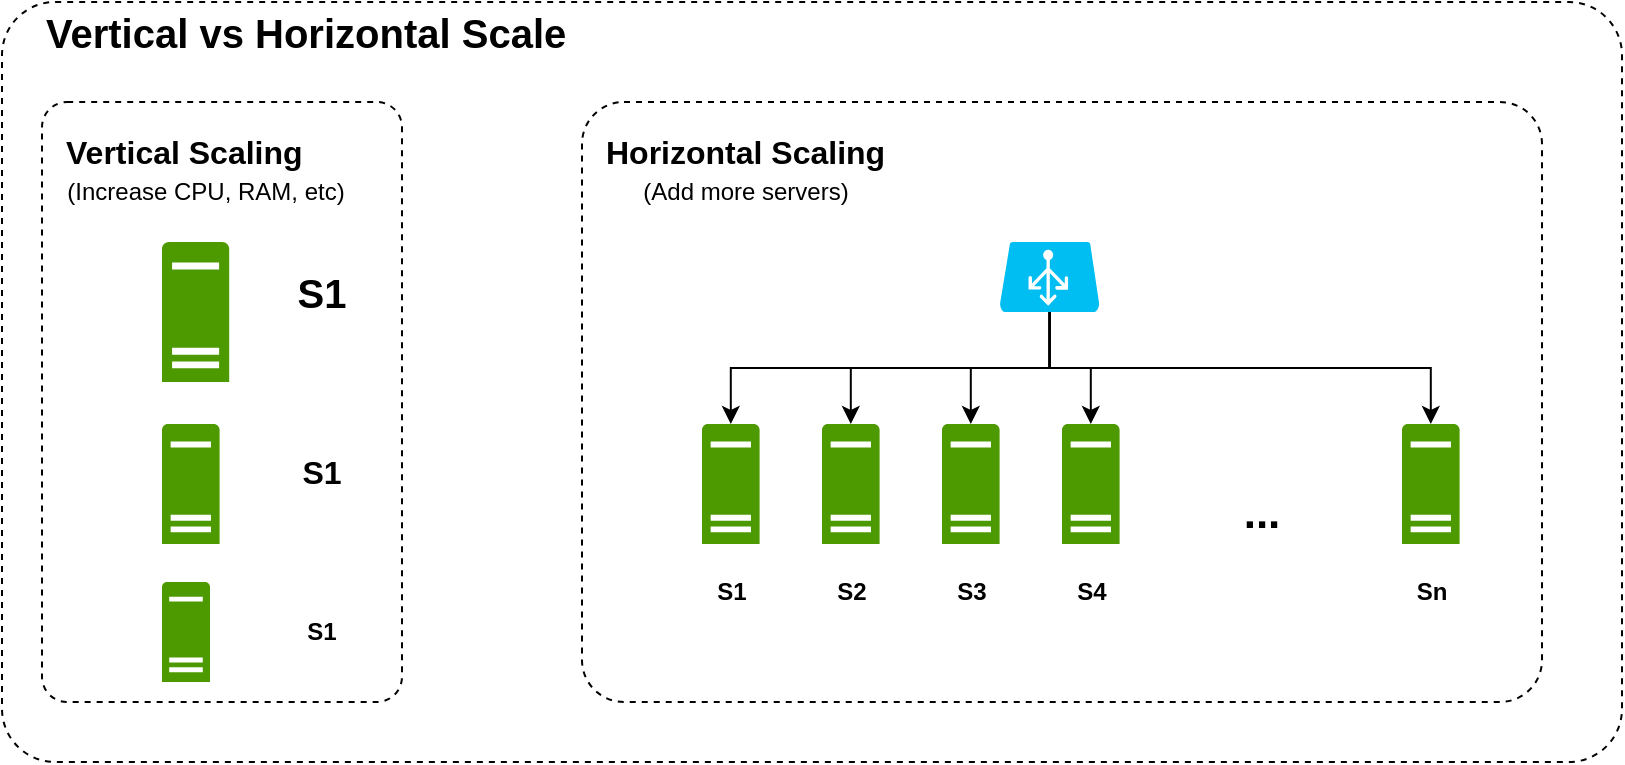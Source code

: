 <mxfile version="27.0.9" pages="2">
  <diagram name="Types" id="Jp-jZqLyKycIVKod_ED3">
    <mxGraphModel dx="786" dy="482" grid="1" gridSize="10" guides="1" tooltips="1" connect="1" arrows="1" fold="1" page="1" pageScale="1" pageWidth="827" pageHeight="1169" math="0" shadow="0">
      <root>
        <mxCell id="0" />
        <mxCell id="1" parent="0" />
        <mxCell id="NEGhBFhPxLPZY3lg1s2_-2" value="" style="rounded=1;whiteSpace=wrap;html=1;dashed=1;fillColor=none;arcSize=7;" vertex="1" parent="1">
          <mxGeometry x="10" y="10" width="810" height="380" as="geometry" />
        </mxCell>
        <mxCell id="NEGhBFhPxLPZY3lg1s2_-5" value="" style="rounded=1;whiteSpace=wrap;html=1;dashed=1;fillColor=none;arcSize=7;" vertex="1" parent="1">
          <mxGeometry x="30" y="60" width="180" height="300" as="geometry" />
        </mxCell>
        <mxCell id="NEGhBFhPxLPZY3lg1s2_-1" value="" style="sketch=0;aspect=fixed;pointerEvents=1;shadow=0;dashed=0;html=1;strokeColor=none;labelPosition=center;verticalLabelPosition=bottom;verticalAlign=top;align=center;fillColor=#4D9900;shape=mxgraph.mscae.enterprise.server_generic" vertex="1" parent="1">
          <mxGeometry x="90" y="130" width="33.6" height="70" as="geometry" />
        </mxCell>
        <mxCell id="NEGhBFhPxLPZY3lg1s2_-4" value="Vertical vs Horizontal Scale" style="text;html=1;align=left;verticalAlign=middle;whiteSpace=wrap;rounded=0;fontStyle=1;fontSize=20;" vertex="1" parent="1">
          <mxGeometry x="30" y="10" width="430" height="30" as="geometry" />
        </mxCell>
        <mxCell id="NEGhBFhPxLPZY3lg1s2_-6" value="Vertical Scaling" style="text;html=1;align=left;verticalAlign=middle;whiteSpace=wrap;rounded=0;fontStyle=1;fontSize=16;" vertex="1" parent="1">
          <mxGeometry x="40" y="70" width="160" height="30" as="geometry" />
        </mxCell>
        <mxCell id="NEGhBFhPxLPZY3lg1s2_-7" value="(Increase CPU, RAM, etc)" style="text;html=1;align=center;verticalAlign=middle;whiteSpace=wrap;rounded=0;" vertex="1" parent="1">
          <mxGeometry x="37" y="90" width="150" height="30" as="geometry" />
        </mxCell>
        <mxCell id="NEGhBFhPxLPZY3lg1s2_-8" value="" style="sketch=0;aspect=fixed;pointerEvents=1;shadow=0;dashed=0;html=1;strokeColor=none;labelPosition=center;verticalLabelPosition=bottom;verticalAlign=top;align=center;fillColor=#4D9900;shape=mxgraph.mscae.enterprise.server_generic" vertex="1" parent="1">
          <mxGeometry x="90" y="221" width="28.8" height="60" as="geometry" />
        </mxCell>
        <mxCell id="NEGhBFhPxLPZY3lg1s2_-9" value="" style="sketch=0;aspect=fixed;pointerEvents=1;shadow=0;dashed=0;html=1;strokeColor=none;labelPosition=center;verticalLabelPosition=bottom;verticalAlign=top;align=center;fillColor=#4D9900;shape=mxgraph.mscae.enterprise.server_generic" vertex="1" parent="1">
          <mxGeometry x="90" y="300" width="24" height="50" as="geometry" />
        </mxCell>
        <mxCell id="NEGhBFhPxLPZY3lg1s2_-10" value="" style="rounded=1;whiteSpace=wrap;html=1;dashed=1;fillColor=none;arcSize=7;" vertex="1" parent="1">
          <mxGeometry x="300" y="60" width="480" height="300" as="geometry" />
        </mxCell>
        <mxCell id="NEGhBFhPxLPZY3lg1s2_-12" value="Horizontal Scaling" style="text;html=1;align=left;verticalAlign=middle;whiteSpace=wrap;rounded=0;fontStyle=1;fontSize=16;" vertex="1" parent="1">
          <mxGeometry x="310" y="70" width="160" height="30" as="geometry" />
        </mxCell>
        <mxCell id="NEGhBFhPxLPZY3lg1s2_-13" value="(Add more servers)" style="text;html=1;align=center;verticalAlign=middle;whiteSpace=wrap;rounded=0;" vertex="1" parent="1">
          <mxGeometry x="307" y="90" width="150" height="30" as="geometry" />
        </mxCell>
        <mxCell id="NEGhBFhPxLPZY3lg1s2_-14" value="" style="sketch=0;aspect=fixed;pointerEvents=1;shadow=0;dashed=0;html=1;strokeColor=none;labelPosition=center;verticalLabelPosition=bottom;verticalAlign=top;align=center;fillColor=#4D9900;shape=mxgraph.mscae.enterprise.server_generic" vertex="1" parent="1">
          <mxGeometry x="360" y="221" width="28.8" height="60" as="geometry" />
        </mxCell>
        <mxCell id="NEGhBFhPxLPZY3lg1s2_-16" value="" style="sketch=0;aspect=fixed;pointerEvents=1;shadow=0;dashed=0;html=1;strokeColor=none;labelPosition=center;verticalLabelPosition=bottom;verticalAlign=top;align=center;fillColor=#4D9900;shape=mxgraph.mscae.enterprise.server_generic" vertex="1" parent="1">
          <mxGeometry x="420" y="221" width="28.8" height="60" as="geometry" />
        </mxCell>
        <mxCell id="NEGhBFhPxLPZY3lg1s2_-17" value="" style="sketch=0;aspect=fixed;pointerEvents=1;shadow=0;dashed=0;html=1;strokeColor=none;labelPosition=center;verticalLabelPosition=bottom;verticalAlign=top;align=center;fillColor=#4D9900;shape=mxgraph.mscae.enterprise.server_generic" vertex="1" parent="1">
          <mxGeometry x="480" y="221" width="28.8" height="60" as="geometry" />
        </mxCell>
        <mxCell id="NEGhBFhPxLPZY3lg1s2_-18" value="" style="sketch=0;aspect=fixed;pointerEvents=1;shadow=0;dashed=0;html=1;strokeColor=none;labelPosition=center;verticalLabelPosition=bottom;verticalAlign=top;align=center;fillColor=#4D9900;shape=mxgraph.mscae.enterprise.server_generic" vertex="1" parent="1">
          <mxGeometry x="540" y="221" width="28.8" height="60" as="geometry" />
        </mxCell>
        <mxCell id="NEGhBFhPxLPZY3lg1s2_-19" value="" style="sketch=0;aspect=fixed;pointerEvents=1;shadow=0;dashed=0;html=1;strokeColor=none;labelPosition=center;verticalLabelPosition=bottom;verticalAlign=top;align=center;fillColor=#4D9900;shape=mxgraph.mscae.enterprise.server_generic" vertex="1" parent="1">
          <mxGeometry x="710" y="221" width="28.8" height="60" as="geometry" />
        </mxCell>
        <mxCell id="NEGhBFhPxLPZY3lg1s2_-20" value="..." style="text;html=1;align=center;verticalAlign=middle;whiteSpace=wrap;rounded=0;fontStyle=1;fontSize=22;" vertex="1" parent="1">
          <mxGeometry x="610" y="251" width="60" height="30" as="geometry" />
        </mxCell>
        <mxCell id="NEGhBFhPxLPZY3lg1s2_-21" value="" style="verticalLabelPosition=bottom;html=1;verticalAlign=top;align=center;strokeColor=none;fillColor=#00BEF2;shape=mxgraph.azure.azure_load_balancer;" vertex="1" parent="1">
          <mxGeometry x="508.8" y="130" width="50" height="35" as="geometry" />
        </mxCell>
        <mxCell id="NEGhBFhPxLPZY3lg1s2_-22" style="edgeStyle=orthogonalEdgeStyle;rounded=0;orthogonalLoop=1;jettySize=auto;html=1;entryX=0.5;entryY=0;entryDx=0;entryDy=0;entryPerimeter=0;" edge="1" parent="1" source="NEGhBFhPxLPZY3lg1s2_-21" target="NEGhBFhPxLPZY3lg1s2_-14">
          <mxGeometry relative="1" as="geometry">
            <Array as="points">
              <mxPoint x="534" y="193" />
              <mxPoint x="374" y="193" />
            </Array>
          </mxGeometry>
        </mxCell>
        <mxCell id="NEGhBFhPxLPZY3lg1s2_-23" style="edgeStyle=orthogonalEdgeStyle;rounded=0;orthogonalLoop=1;jettySize=auto;html=1;entryX=0.5;entryY=0;entryDx=0;entryDy=0;entryPerimeter=0;" edge="1" parent="1" source="NEGhBFhPxLPZY3lg1s2_-21" target="NEGhBFhPxLPZY3lg1s2_-16">
          <mxGeometry relative="1" as="geometry">
            <Array as="points">
              <mxPoint x="534" y="193" />
              <mxPoint x="434" y="193" />
            </Array>
          </mxGeometry>
        </mxCell>
        <mxCell id="NEGhBFhPxLPZY3lg1s2_-24" style="edgeStyle=orthogonalEdgeStyle;rounded=0;orthogonalLoop=1;jettySize=auto;html=1;entryX=0.5;entryY=0;entryDx=0;entryDy=0;entryPerimeter=0;" edge="1" parent="1" source="NEGhBFhPxLPZY3lg1s2_-21" target="NEGhBFhPxLPZY3lg1s2_-17">
          <mxGeometry relative="1" as="geometry" />
        </mxCell>
        <mxCell id="NEGhBFhPxLPZY3lg1s2_-25" style="edgeStyle=orthogonalEdgeStyle;rounded=0;orthogonalLoop=1;jettySize=auto;html=1;entryX=0.5;entryY=0;entryDx=0;entryDy=0;entryPerimeter=0;" edge="1" parent="1" source="NEGhBFhPxLPZY3lg1s2_-21" target="NEGhBFhPxLPZY3lg1s2_-18">
          <mxGeometry relative="1" as="geometry" />
        </mxCell>
        <mxCell id="NEGhBFhPxLPZY3lg1s2_-26" style="edgeStyle=orthogonalEdgeStyle;rounded=0;orthogonalLoop=1;jettySize=auto;html=1;entryX=0.5;entryY=0;entryDx=0;entryDy=0;entryPerimeter=0;" edge="1" parent="1" source="NEGhBFhPxLPZY3lg1s2_-21" target="NEGhBFhPxLPZY3lg1s2_-19">
          <mxGeometry relative="1" as="geometry">
            <Array as="points">
              <mxPoint x="534" y="193" />
              <mxPoint x="724" y="193" />
            </Array>
          </mxGeometry>
        </mxCell>
        <mxCell id="NEGhBFhPxLPZY3lg1s2_-27" value="S1" style="text;html=1;align=center;verticalAlign=middle;whiteSpace=wrap;rounded=0;fontStyle=1" vertex="1" parent="1">
          <mxGeometry x="140" y="310" width="60" height="30" as="geometry" />
        </mxCell>
        <mxCell id="NEGhBFhPxLPZY3lg1s2_-28" value="S1" style="text;html=1;align=center;verticalAlign=middle;whiteSpace=wrap;rounded=0;fontSize=16;fontStyle=1" vertex="1" parent="1">
          <mxGeometry x="140" y="230" width="60" height="30" as="geometry" />
        </mxCell>
        <mxCell id="NEGhBFhPxLPZY3lg1s2_-29" value="S1" style="text;html=1;align=center;verticalAlign=middle;whiteSpace=wrap;rounded=0;fontSize=20;fontStyle=1" vertex="1" parent="1">
          <mxGeometry x="140" y="140" width="60" height="30" as="geometry" />
        </mxCell>
        <mxCell id="NEGhBFhPxLPZY3lg1s2_-30" value="S1" style="text;html=1;align=center;verticalAlign=middle;whiteSpace=wrap;rounded=0;fontStyle=1" vertex="1" parent="1">
          <mxGeometry x="356.6" y="290" width="35.6" height="30" as="geometry" />
        </mxCell>
        <mxCell id="NEGhBFhPxLPZY3lg1s2_-32" value="S2" style="text;html=1;align=center;verticalAlign=middle;whiteSpace=wrap;rounded=0;fontStyle=1" vertex="1" parent="1">
          <mxGeometry x="416.6" y="290" width="35.6" height="30" as="geometry" />
        </mxCell>
        <mxCell id="NEGhBFhPxLPZY3lg1s2_-33" value="S3" style="text;html=1;align=center;verticalAlign=middle;whiteSpace=wrap;rounded=0;fontStyle=1" vertex="1" parent="1">
          <mxGeometry x="476.6" y="290" width="35.6" height="30" as="geometry" />
        </mxCell>
        <mxCell id="NEGhBFhPxLPZY3lg1s2_-34" value="Sn" style="text;html=1;align=center;verticalAlign=middle;whiteSpace=wrap;rounded=0;fontStyle=1" vertex="1" parent="1">
          <mxGeometry x="706.6" y="290" width="35.6" height="30" as="geometry" />
        </mxCell>
        <mxCell id="NEGhBFhPxLPZY3lg1s2_-35" value="S4" style="text;html=1;align=center;verticalAlign=middle;whiteSpace=wrap;rounded=0;fontStyle=1" vertex="1" parent="1">
          <mxGeometry x="536.6" y="290" width="35.6" height="30" as="geometry" />
        </mxCell>
      </root>
    </mxGraphModel>
  </diagram>
  <diagram id="iV2Z2U8mLzadsnobxKT-" name="Horizontal">
    <mxGraphModel dx="786" dy="2820" grid="1" gridSize="10" guides="1" tooltips="1" connect="1" arrows="1" fold="1" page="1" pageScale="1" pageWidth="827" pageHeight="1169" math="0" shadow="0">
      <root>
        <mxCell id="0" />
        <mxCell id="1" parent="0" />
        <mxCell id="r7D8eBOgcNwaHfl7dpw--1" value="" style="rounded=1;whiteSpace=wrap;html=1;dashed=1;fillColor=none;arcSize=7;" vertex="1" parent="1">
          <mxGeometry x="9" y="-2328" width="810" height="380" as="geometry" />
        </mxCell>
        <mxCell id="r7D8eBOgcNwaHfl7dpw--34" value="" style="rounded=1;whiteSpace=wrap;html=1;dashed=1;fillColor=none;arcSize=7;" vertex="1" parent="1">
          <mxGeometry x="440" y="-2132" width="220" height="170" as="geometry" />
        </mxCell>
        <mxCell id="r7D8eBOgcNwaHfl7dpw--4" value="Horizontal Scale" style="text;html=1;align=left;verticalAlign=middle;whiteSpace=wrap;rounded=0;fontStyle=1;fontSize=20;" vertex="1" parent="1">
          <mxGeometry x="29" y="-2328" width="430" height="30" as="geometry" />
        </mxCell>
        <mxCell id="r7D8eBOgcNwaHfl7dpw--12" value="" style="sketch=0;aspect=fixed;pointerEvents=1;shadow=0;dashed=0;html=1;strokeColor=none;labelPosition=center;verticalLabelPosition=bottom;verticalAlign=top;align=center;fillColor=#4D9900;shape=mxgraph.mscae.enterprise.server_generic" vertex="1" parent="1">
          <mxGeometry x="462.4" y="-2089" width="28.8" height="60" as="geometry" />
        </mxCell>
        <mxCell id="r7D8eBOgcNwaHfl7dpw--13" value="" style="sketch=0;aspect=fixed;pointerEvents=1;shadow=0;dashed=0;html=1;strokeColor=none;labelPosition=center;verticalLabelPosition=bottom;verticalAlign=top;align=center;fillColor=#4D9900;shape=mxgraph.mscae.enterprise.server_generic" vertex="1" parent="1">
          <mxGeometry x="603.4" y="-2089" width="28.8" height="60" as="geometry" />
        </mxCell>
        <mxCell id="r7D8eBOgcNwaHfl7dpw--18" value="" style="verticalLabelPosition=bottom;html=1;verticalAlign=top;align=center;strokeColor=none;fillColor=#00BEF2;shape=mxgraph.azure.azure_load_balancer;" vertex="1" parent="1">
          <mxGeometry x="520" y="-2180" width="50" height="35" as="geometry" />
        </mxCell>
        <mxCell id="r7D8eBOgcNwaHfl7dpw--19" style="edgeStyle=orthogonalEdgeStyle;rounded=0;orthogonalLoop=1;jettySize=auto;html=1;entryX=0.5;entryY=0;entryDx=0;entryDy=0;entryPerimeter=0;exitX=0.5;exitY=1;exitDx=0;exitDy=0;exitPerimeter=0;" edge="1" parent="1" source="r7D8eBOgcNwaHfl7dpw--18" target="r7D8eBOgcNwaHfl7dpw--12">
          <mxGeometry relative="1" as="geometry">
            <Array as="points">
              <mxPoint x="545" y="-2117" />
              <mxPoint x="477" y="-2117" />
            </Array>
          </mxGeometry>
        </mxCell>
        <mxCell id="r7D8eBOgcNwaHfl7dpw--27" value="S1" style="text;html=1;align=center;verticalAlign=middle;whiteSpace=wrap;rounded=0;fontStyle=1" vertex="1" parent="1">
          <mxGeometry x="459.0" y="-2028" width="35.6" height="30" as="geometry" />
        </mxCell>
        <mxCell id="r7D8eBOgcNwaHfl7dpw--28" value="S2" style="text;html=1;align=center;verticalAlign=middle;whiteSpace=wrap;rounded=0;fontStyle=1" vertex="1" parent="1">
          <mxGeometry x="600.0" y="-2028" width="35.6" height="30" as="geometry" />
        </mxCell>
        <mxCell id="r7D8eBOgcNwaHfl7dpw--32" style="edgeStyle=orthogonalEdgeStyle;rounded=0;orthogonalLoop=1;jettySize=auto;html=1;entryX=0.5;entryY=0;entryDx=0;entryDy=0;entryPerimeter=0;exitX=0.5;exitY=1;exitDx=0;exitDy=0;exitPerimeter=0;" edge="1" parent="1" source="r7D8eBOgcNwaHfl7dpw--18" target="r7D8eBOgcNwaHfl7dpw--13">
          <mxGeometry relative="1" as="geometry">
            <Array as="points">
              <mxPoint x="545" y="-2117" />
              <mxPoint x="618" y="-2117" />
            </Array>
          </mxGeometry>
        </mxCell>
        <mxCell id="r7D8eBOgcNwaHfl7dpw--35" value="Private IP&lt;div&gt;10.0.0.1&lt;/div&gt;" style="text;html=1;align=center;verticalAlign=middle;whiteSpace=wrap;rounded=0;" vertex="1" parent="1">
          <mxGeometry x="446.8" y="-2002" width="60" height="30" as="geometry" />
        </mxCell>
        <mxCell id="r7D8eBOgcNwaHfl7dpw--36" value="Private IP&lt;div&gt;10.0.0.2&lt;/div&gt;" style="text;html=1;align=center;verticalAlign=middle;whiteSpace=wrap;rounded=0;" vertex="1" parent="1">
          <mxGeometry x="590" y="-2002" width="60" height="30" as="geometry" />
        </mxCell>
        <mxCell id="r7D8eBOgcNwaHfl7dpw--37" value="Load Balancer" style="text;html=1;align=center;verticalAlign=middle;whiteSpace=wrap;rounded=0;fontStyle=1" vertex="1" parent="1">
          <mxGeometry x="580" y="-2180" width="60" height="30" as="geometry" />
        </mxCell>
        <mxCell id="r7D8eBOgcNwaHfl7dpw--71" style="edgeStyle=orthogonalEdgeStyle;rounded=0;orthogonalLoop=1;jettySize=auto;html=1;" edge="1" parent="1" source="r7D8eBOgcNwaHfl7dpw--38" target="r7D8eBOgcNwaHfl7dpw--43">
          <mxGeometry relative="1" as="geometry" />
        </mxCell>
        <mxCell id="r7D8eBOgcNwaHfl7dpw--38" value="" style="rounded=1;whiteSpace=wrap;html=1;dashed=1;fillColor=none;arcSize=7;" vertex="1" parent="1">
          <mxGeometry x="437" y="-2310" width="220" height="100" as="geometry" />
        </mxCell>
        <mxCell id="r7D8eBOgcNwaHfl7dpw--39" value="" style="sketch=0;aspect=fixed;pointerEvents=1;shadow=0;dashed=0;html=1;strokeColor=none;labelPosition=center;verticalLabelPosition=bottom;verticalAlign=top;align=center;fillColor=#0000CC;shape=mxgraph.azure.mobile" vertex="1" parent="1">
          <mxGeometry x="587" y="-2290" width="35" height="50" as="geometry" />
        </mxCell>
        <mxCell id="r7D8eBOgcNwaHfl7dpw--40" value="" style="sketch=0;pointerEvents=1;shadow=0;dashed=0;html=1;strokeColor=none;fillColor=#0000CC;aspect=fixed;labelPosition=center;verticalLabelPosition=bottom;verticalAlign=top;align=center;outlineConnect=0;shape=mxgraph.vvd.web_browser;" vertex="1" parent="1">
          <mxGeometry x="488.2" y="-2282.75" width="50" height="35.5" as="geometry" />
        </mxCell>
        <mxCell id="r7D8eBOgcNwaHfl7dpw--41" value="Public IP&lt;div&gt;88.132.157.127&lt;/div&gt;" style="text;html=1;align=center;verticalAlign=middle;whiteSpace=wrap;rounded=0;" vertex="1" parent="1">
          <mxGeometry x="440" y="-2180" width="60" height="30" as="geometry" />
        </mxCell>
        <mxCell id="r7D8eBOgcNwaHfl7dpw--42" style="edgeStyle=orthogonalEdgeStyle;rounded=0;orthogonalLoop=1;jettySize=auto;html=1;entryX=0.527;entryY=0.162;entryDx=0;entryDy=0;entryPerimeter=0;" edge="1" parent="1" source="r7D8eBOgcNwaHfl7dpw--38" target="r7D8eBOgcNwaHfl7dpw--18">
          <mxGeometry relative="1" as="geometry" />
        </mxCell>
        <mxCell id="r7D8eBOgcNwaHfl7dpw--43" value="" style="sketch=0;pointerEvents=1;shadow=0;dashed=0;html=1;strokeColor=none;fillColor=#009999;labelPosition=center;verticalLabelPosition=bottom;verticalAlign=top;align=center;outlineConnect=0;shape=mxgraph.veeam2.dns;" vertex="1" parent="1">
          <mxGeometry x="140" y="-2287" width="54" height="54" as="geometry" />
        </mxCell>
        <mxCell id="r7D8eBOgcNwaHfl7dpw--57" value="" style="childLayout=tableLayout;recursiveResize=0;shadow=0;fillColor=none;" vertex="1" parent="1">
          <mxGeometry x="48" y="-2172" width="250" height="93" as="geometry" />
        </mxCell>
        <mxCell id="r7D8eBOgcNwaHfl7dpw--58" value="" style="shape=tableRow;horizontal=0;startSize=0;swimlaneHead=0;swimlaneBody=0;top=0;left=0;bottom=0;right=0;dropTarget=0;collapsible=0;recursiveResize=0;expand=0;fontStyle=0;fillColor=none;strokeColor=inherit;" vertex="1" parent="r7D8eBOgcNwaHfl7dpw--57">
          <mxGeometry width="250" height="47" as="geometry" />
        </mxCell>
        <mxCell id="r7D8eBOgcNwaHfl7dpw--59" value="domain" style="connectable=0;recursiveResize=0;strokeColor=inherit;fillColor=none;align=center;whiteSpace=wrap;html=1;" vertex="1" parent="r7D8eBOgcNwaHfl7dpw--58">
          <mxGeometry width="120" height="47" as="geometry">
            <mxRectangle width="120" height="47" as="alternateBounds" />
          </mxGeometry>
        </mxCell>
        <mxCell id="r7D8eBOgcNwaHfl7dpw--60" value="IP" style="connectable=0;recursiveResize=0;strokeColor=inherit;fillColor=none;align=center;whiteSpace=wrap;html=1;" vertex="1" parent="r7D8eBOgcNwaHfl7dpw--58">
          <mxGeometry x="120" width="130" height="47" as="geometry">
            <mxRectangle width="130" height="47" as="alternateBounds" />
          </mxGeometry>
        </mxCell>
        <mxCell id="r7D8eBOgcNwaHfl7dpw--62" style="shape=tableRow;horizontal=0;startSize=0;swimlaneHead=0;swimlaneBody=0;top=0;left=0;bottom=0;right=0;dropTarget=0;collapsible=0;recursiveResize=0;expand=0;fontStyle=0;fillColor=none;strokeColor=inherit;" vertex="1" parent="r7D8eBOgcNwaHfl7dpw--57">
          <mxGeometry y="47" width="250" height="46" as="geometry" />
        </mxCell>
        <mxCell id="r7D8eBOgcNwaHfl7dpw--63" value="api.mysite.com" style="connectable=0;recursiveResize=0;strokeColor=inherit;fillColor=none;align=center;whiteSpace=wrap;html=1;" vertex="1" parent="r7D8eBOgcNwaHfl7dpw--62">
          <mxGeometry width="120" height="46" as="geometry">
            <mxRectangle width="120" height="46" as="alternateBounds" />
          </mxGeometry>
        </mxCell>
        <mxCell id="r7D8eBOgcNwaHfl7dpw--64" value="88.132.157.127" style="connectable=0;recursiveResize=0;strokeColor=inherit;fillColor=none;align=center;whiteSpace=wrap;html=1;" vertex="1" parent="r7D8eBOgcNwaHfl7dpw--62">
          <mxGeometry x="120" width="130" height="46" as="geometry">
            <mxRectangle width="130" height="46" as="alternateBounds" />
          </mxGeometry>
        </mxCell>
        <mxCell id="r7D8eBOgcNwaHfl7dpw--70" style="edgeStyle=orthogonalEdgeStyle;rounded=0;orthogonalLoop=1;jettySize=auto;html=1;entryX=0.479;entryY=0.05;entryDx=0;entryDy=0;entryPerimeter=0;" edge="1" parent="1" source="r7D8eBOgcNwaHfl7dpw--43" target="r7D8eBOgcNwaHfl7dpw--58">
          <mxGeometry relative="1" as="geometry" />
        </mxCell>
      </root>
    </mxGraphModel>
  </diagram>
</mxfile>
